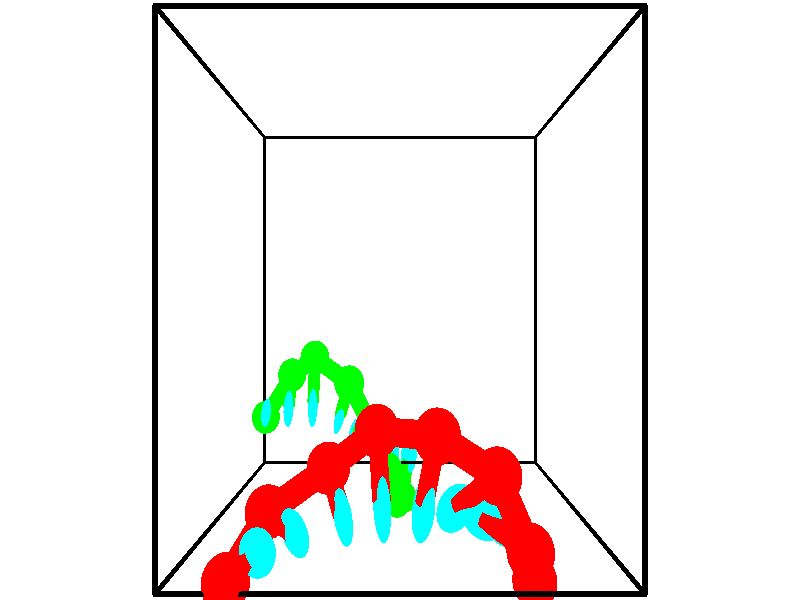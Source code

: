 // switches for output
#declare DRAW_BASES = 1; // possible values are 0, 1; only relevant for DNA ribbons
#declare DRAW_BASES_TYPE = 3; // possible values are 1, 2, 3; only relevant for DNA ribbons
#declare DRAW_FOG = 0; // set to 1 to enable fog

#include "colors.inc"

#include "transforms.inc"
background { rgb <1, 1, 1>}

#default {
   normal{
       ripples 0.25
       frequency 0.20
       turbulence 0.2
       lambda 5
   }
	finish {
		phong 0.1
		phong_size 40.
	}
}

// original window dimensions: 1024x640


// camera settings

camera {
	sky <-0, 1, 0>
	up <-0, 1, 0>
	right 1.6 * <1, 0, 0>
	location <2.5, 2.5, 11.1562>
	look_at <2.5, 2.5, 2.5>
	direction <0, 0, -8.6562>
	angle 67.0682
}


# declare cpy_camera_pos = <2.5, 2.5, 11.1562>;
# if (DRAW_FOG = 1)
fog {
	fog_type 2
	up vnormalize(cpy_camera_pos)
	color rgbt<1,1,1,0.3>
	distance 1e-5
	fog_alt 3e-3
	fog_offset 4
}
# end


// LIGHTS

# declare lum = 6;
global_settings {
	ambient_light rgb lum * <0.05, 0.05, 0.05>
	max_trace_level 15
}# declare cpy_direct_light_amount = 0.25;
light_source
{	1000 * <-1, -1, 1>,
	rgb lum * cpy_direct_light_amount
	parallel
}

light_source
{	1000 * <1, 1, -1>,
	rgb lum * cpy_direct_light_amount
	parallel
}

// strand 0

// nucleotide -1

// particle -1
sphere {
	<4.026018, -0.152931, 4.318145> 0.250000
	pigment { color rgbt <1,0,0,0> }
	no_shadow
}
cylinder {
	<3.825481, 0.118664, 4.103619>,  <3.705160, 0.281621, 3.974903>, 0.100000
	pigment { color rgbt <1,0,0,0> }
	no_shadow
}
cylinder {
	<3.825481, 0.118664, 4.103619>,  <4.026018, -0.152931, 4.318145>, 0.100000
	pigment { color rgbt <1,0,0,0> }
	no_shadow
}

// particle -1
sphere {
	<3.825481, 0.118664, 4.103619> 0.100000
	pigment { color rgbt <1,0,0,0> }
	no_shadow
}
sphere {
	0, 1
	scale<0.080000,0.200000,0.300000>
	matrix <-0.592002, 0.182872, 0.784915,
		0.631024, 0.711010, 0.310280,
		-0.501341, 0.678986, -0.536316,
		3.675079, 0.322360, 3.942724>
	pigment { color rgbt <0,1,1,0> }
	no_shadow
}
cylinder {
	<3.872255, 0.291914, 4.811960>,  <4.026018, -0.152931, 4.318145>, 0.130000
	pigment { color rgbt <1,0,0,0> }
	no_shadow
}

// nucleotide -1

// particle -1
sphere {
	<3.872255, 0.291914, 4.811960> 0.250000
	pigment { color rgbt <1,0,0,0> }
	no_shadow
}
cylinder {
	<3.609051, 0.385281, 4.525593>,  <3.451128, 0.441301, 4.353773>, 0.100000
	pigment { color rgbt <1,0,0,0> }
	no_shadow
}
cylinder {
	<3.609051, 0.385281, 4.525593>,  <3.872255, 0.291914, 4.811960>, 0.100000
	pigment { color rgbt <1,0,0,0> }
	no_shadow
}

// particle -1
sphere {
	<3.609051, 0.385281, 4.525593> 0.100000
	pigment { color rgbt <1,0,0,0> }
	no_shadow
}
sphere {
	0, 1
	scale<0.080000,0.200000,0.300000>
	matrix <-0.682783, 0.215971, 0.697971,
		0.317536, 0.948089, 0.017262,
		-0.658011, 0.233417, -0.715918,
		3.411648, 0.455306, 4.310817>
	pigment { color rgbt <0,1,1,0> }
	no_shadow
}
cylinder {
	<3.515359, 0.978608, 4.892867>,  <3.872255, 0.291914, 4.811960>, 0.130000
	pigment { color rgbt <1,0,0,0> }
	no_shadow
}

// nucleotide -1

// particle -1
sphere {
	<3.515359, 0.978608, 4.892867> 0.250000
	pigment { color rgbt <1,0,0,0> }
	no_shadow
}
cylinder {
	<3.281429, 0.752144, 4.660507>,  <3.141071, 0.616265, 4.521091>, 0.100000
	pigment { color rgbt <1,0,0,0> }
	no_shadow
}
cylinder {
	<3.281429, 0.752144, 4.660507>,  <3.515359, 0.978608, 4.892867>, 0.100000
	pigment { color rgbt <1,0,0,0> }
	no_shadow
}

// particle -1
sphere {
	<3.281429, 0.752144, 4.660507> 0.100000
	pigment { color rgbt <1,0,0,0> }
	no_shadow
}
sphere {
	0, 1
	scale<0.080000,0.200000,0.300000>
	matrix <-0.772223, 0.169382, 0.612357,
		-0.248298, 0.806705, -0.536260,
		-0.584825, -0.566160, -0.580898,
		3.105982, 0.582296, 4.486238>
	pigment { color rgbt <0,1,1,0> }
	no_shadow
}
cylinder {
	<2.893633, 1.302930, 4.792340>,  <3.515359, 0.978608, 4.892867>, 0.130000
	pigment { color rgbt <1,0,0,0> }
	no_shadow
}

// nucleotide -1

// particle -1
sphere {
	<2.893633, 1.302930, 4.792340> 0.250000
	pigment { color rgbt <1,0,0,0> }
	no_shadow
}
cylinder {
	<2.811253, 0.915707, 4.735142>,  <2.761824, 0.683373, 4.700823>, 0.100000
	pigment { color rgbt <1,0,0,0> }
	no_shadow
}
cylinder {
	<2.811253, 0.915707, 4.735142>,  <2.893633, 1.302930, 4.792340>, 0.100000
	pigment { color rgbt <1,0,0,0> }
	no_shadow
}

// particle -1
sphere {
	<2.811253, 0.915707, 4.735142> 0.100000
	pigment { color rgbt <1,0,0,0> }
	no_shadow
}
sphere {
	0, 1
	scale<0.080000,0.200000,0.300000>
	matrix <-0.896883, 0.128288, 0.423253,
		-0.391389, 0.215419, -0.894656,
		-0.205951, -0.968058, -0.142995,
		2.749467, 0.625289, 4.692243>
	pigment { color rgbt <0,1,1,0> }
	no_shadow
}
cylinder {
	<2.241884, 1.278781, 4.401033>,  <2.893633, 1.302930, 4.792340>, 0.130000
	pigment { color rgbt <1,0,0,0> }
	no_shadow
}

// nucleotide -1

// particle -1
sphere {
	<2.241884, 1.278781, 4.401033> 0.250000
	pigment { color rgbt <1,0,0,0> }
	no_shadow
}
cylinder {
	<2.279392, 0.914604, 4.562180>,  <2.301898, 0.696098, 4.658867>, 0.100000
	pigment { color rgbt <1,0,0,0> }
	no_shadow
}
cylinder {
	<2.279392, 0.914604, 4.562180>,  <2.241884, 1.278781, 4.401033>, 0.100000
	pigment { color rgbt <1,0,0,0> }
	no_shadow
}

// particle -1
sphere {
	<2.279392, 0.914604, 4.562180> 0.100000
	pigment { color rgbt <1,0,0,0> }
	no_shadow
}
sphere {
	0, 1
	scale<0.080000,0.200000,0.300000>
	matrix <-0.953650, 0.034076, 0.298982,
		-0.285934, -0.412229, -0.865048,
		0.093772, -0.910442, 0.402866,
		2.307524, 0.641471, 4.683039>
	pigment { color rgbt <0,1,1,0> }
	no_shadow
}
cylinder {
	<1.671173, 0.879855, 4.167941>,  <2.241884, 1.278781, 4.401033>, 0.130000
	pigment { color rgbt <1,0,0,0> }
	no_shadow
}

// nucleotide -1

// particle -1
sphere {
	<1.671173, 0.879855, 4.167941> 0.250000
	pigment { color rgbt <1,0,0,0> }
	no_shadow
}
cylinder {
	<1.798195, 0.712090, 4.508118>,  <1.874408, 0.611430, 4.712224>, 0.100000
	pigment { color rgbt <1,0,0,0> }
	no_shadow
}
cylinder {
	<1.798195, 0.712090, 4.508118>,  <1.671173, 0.879855, 4.167941>, 0.100000
	pigment { color rgbt <1,0,0,0> }
	no_shadow
}

// particle -1
sphere {
	<1.798195, 0.712090, 4.508118> 0.100000
	pigment { color rgbt <1,0,0,0> }
	no_shadow
}
sphere {
	0, 1
	scale<0.080000,0.200000,0.300000>
	matrix <-0.940422, -0.024371, 0.339135,
		-0.121512, -0.907468, -0.402166,
		0.317556, -0.419414, 0.850441,
		1.893462, 0.586266, 4.763250>
	pigment { color rgbt <0,1,1,0> }
	no_shadow
}
cylinder {
	<1.011344, 0.514752, 4.368951>,  <1.671173, 0.879855, 4.167941>, 0.130000
	pigment { color rgbt <1,0,0,0> }
	no_shadow
}

// nucleotide -1

// particle -1
sphere {
	<1.011344, 0.514752, 4.368951> 0.250000
	pigment { color rgbt <1,0,0,0> }
	no_shadow
}
cylinder {
	<1.239998, 0.507889, 4.697083>,  <1.377190, 0.503771, 4.893961>, 0.100000
	pigment { color rgbt <1,0,0,0> }
	no_shadow
}
cylinder {
	<1.239998, 0.507889, 4.697083>,  <1.011344, 0.514752, 4.368951>, 0.100000
	pigment { color rgbt <1,0,0,0> }
	no_shadow
}

// particle -1
sphere {
	<1.239998, 0.507889, 4.697083> 0.100000
	pigment { color rgbt <1,0,0,0> }
	no_shadow
}
sphere {
	0, 1
	scale<0.080000,0.200000,0.300000>
	matrix <-0.818046, -0.089301, 0.568177,
		0.063507, -0.995857, -0.065085,
		0.571635, -0.017159, 0.820328,
		1.411488, 0.502741, 4.943181>
	pigment { color rgbt <0,1,1,0> }
	no_shadow
}
cylinder {
	<0.679595, 0.045155, 4.850607>,  <1.011344, 0.514752, 4.368951>, 0.130000
	pigment { color rgbt <1,0,0,0> }
	no_shadow
}

// nucleotide -1

// particle -1
sphere {
	<0.679595, 0.045155, 4.850607> 0.250000
	pigment { color rgbt <1,0,0,0> }
	no_shadow
}
cylinder {
	<0.919411, 0.268322, 5.080139>,  <1.063300, 0.402222, 5.217858>, 0.100000
	pigment { color rgbt <1,0,0,0> }
	no_shadow
}
cylinder {
	<0.919411, 0.268322, 5.080139>,  <0.679595, 0.045155, 4.850607>, 0.100000
	pigment { color rgbt <1,0,0,0> }
	no_shadow
}

// particle -1
sphere {
	<0.919411, 0.268322, 5.080139> 0.100000
	pigment { color rgbt <1,0,0,0> }
	no_shadow
}
sphere {
	0, 1
	scale<0.080000,0.200000,0.300000>
	matrix <-0.580826, -0.189969, 0.791551,
		0.550630, -0.807861, 0.210159,
		0.599540, 0.557917, 0.573830,
		1.099273, 0.435697, 5.252288>
	pigment { color rgbt <0,1,1,0> }
	no_shadow
}
// strand 1

// nucleotide -1

// particle -1
sphere {
	<0.034750, 0.705865, 0.057870> 0.250000
	pigment { color rgbt <0,1,0,0> }
	no_shadow
}
cylinder {
	<0.119789, 0.803345, 0.436375>,  <0.170813, 0.861832, 0.663478>, 0.100000
	pigment { color rgbt <0,1,0,0> }
	no_shadow
}
cylinder {
	<0.119789, 0.803345, 0.436375>,  <0.034750, 0.705865, 0.057870>, 0.100000
	pigment { color rgbt <0,1,0,0> }
	no_shadow
}

// particle -1
sphere {
	<0.119789, 0.803345, 0.436375> 0.100000
	pigment { color rgbt <0,1,0,0> }
	no_shadow
}
sphere {
	0, 1
	scale<0.080000,0.200000,0.300000>
	matrix <0.974791, -0.119998, -0.188104,
		0.067709, 0.962399, -0.263067,
		0.212599, 0.243699, 0.946262,
		0.183569, 0.876454, 0.720253>
	pigment { color rgbt <0,1,1,0> }
	no_shadow
}
cylinder {
	<0.533544, 1.360343, 0.139493>,  <0.034750, 0.705865, 0.057870>, 0.130000
	pigment { color rgbt <0,1,0,0> }
	no_shadow
}

// nucleotide -1

// particle -1
sphere {
	<0.533544, 1.360343, 0.139493> 0.250000
	pigment { color rgbt <0,1,0,0> }
	no_shadow
}
cylinder {
	<0.553209, 1.113678, 0.453770>,  <0.565008, 0.965679, 0.642336>, 0.100000
	pigment { color rgbt <0,1,0,0> }
	no_shadow
}
cylinder {
	<0.553209, 1.113678, 0.453770>,  <0.533544, 1.360343, 0.139493>, 0.100000
	pigment { color rgbt <0,1,0,0> }
	no_shadow
}

// particle -1
sphere {
	<0.553209, 1.113678, 0.453770> 0.100000
	pigment { color rgbt <0,1,0,0> }
	no_shadow
}
sphere {
	0, 1
	scale<0.080000,0.200000,0.300000>
	matrix <0.998445, 0.009650, -0.054901,
		0.026274, 0.787169, 0.616178,
		0.049163, -0.616662, 0.785691,
		0.567958, 0.928679, 0.689477>
	pigment { color rgbt <0,1,1,0> }
	no_shadow
}
cylinder {
	<1.020838, 1.659410, 0.650649>,  <0.533544, 1.360343, 0.139493>, 0.130000
	pigment { color rgbt <0,1,0,0> }
	no_shadow
}

// nucleotide -1

// particle -1
sphere {
	<1.020838, 1.659410, 0.650649> 0.250000
	pigment { color rgbt <0,1,0,0> }
	no_shadow
}
cylinder {
	<1.002748, 1.260071, 0.664841>,  <0.991895, 1.020468, 0.673356>, 0.100000
	pigment { color rgbt <0,1,0,0> }
	no_shadow
}
cylinder {
	<1.002748, 1.260071, 0.664841>,  <1.020838, 1.659410, 0.650649>, 0.100000
	pigment { color rgbt <0,1,0,0> }
	no_shadow
}

// particle -1
sphere {
	<1.002748, 1.260071, 0.664841> 0.100000
	pigment { color rgbt <0,1,0,0> }
	no_shadow
}
sphere {
	0, 1
	scale<0.080000,0.200000,0.300000>
	matrix <0.994600, -0.048317, -0.091846,
		0.093408, 0.031134, 0.995141,
		-0.045223, -0.998347, 0.035479,
		0.989182, 0.960567, 0.675484>
	pigment { color rgbt <0,1,1,0> }
	no_shadow
}
cylinder {
	<1.645202, 1.330583, 0.983442>,  <1.020838, 1.659410, 0.650649>, 0.130000
	pigment { color rgbt <0,1,0,0> }
	no_shadow
}

// nucleotide -1

// particle -1
sphere {
	<1.645202, 1.330583, 0.983442> 0.250000
	pigment { color rgbt <0,1,0,0> }
	no_shadow
}
cylinder {
	<1.530540, 1.023033, 0.754826>,  <1.461744, 0.838503, 0.617656>, 0.100000
	pigment { color rgbt <0,1,0,0> }
	no_shadow
}
cylinder {
	<1.530540, 1.023033, 0.754826>,  <1.645202, 1.330583, 0.983442>, 0.100000
	pigment { color rgbt <0,1,0,0> }
	no_shadow
}

// particle -1
sphere {
	<1.530540, 1.023033, 0.754826> 0.100000
	pigment { color rgbt <0,1,0,0> }
	no_shadow
}
sphere {
	0, 1
	scale<0.080000,0.200000,0.300000>
	matrix <0.951888, -0.296049, -0.079150,
		-0.108348, -0.566732, 0.816747,
		-0.286654, -0.768876, -0.571541,
		1.444544, 0.792370, 0.583363>
	pigment { color rgbt <0,1,1,0> }
	no_shadow
}
cylinder {
	<2.050129, 0.694566, 1.099279>,  <1.645202, 1.330583, 0.983442>, 0.130000
	pigment { color rgbt <0,1,0,0> }
	no_shadow
}

// nucleotide -1

// particle -1
sphere {
	<2.050129, 0.694566, 1.099279> 0.250000
	pigment { color rgbt <0,1,0,0> }
	no_shadow
}
cylinder {
	<1.875874, 0.630669, 0.744946>,  <1.771320, 0.592331, 0.532346>, 0.100000
	pigment { color rgbt <0,1,0,0> }
	no_shadow
}
cylinder {
	<1.875874, 0.630669, 0.744946>,  <2.050129, 0.694566, 1.099279>, 0.100000
	pigment { color rgbt <0,1,0,0> }
	no_shadow
}

// particle -1
sphere {
	<1.875874, 0.630669, 0.744946> 0.100000
	pigment { color rgbt <0,1,0,0> }
	no_shadow
}
sphere {
	0, 1
	scale<0.080000,0.200000,0.300000>
	matrix <0.850312, -0.395867, -0.346784,
		-0.295276, -0.904307, 0.308286,
		-0.435639, -0.159743, -0.885833,
		1.745182, 0.582746, 0.479196>
	pigment { color rgbt <0,1,1,0> }
	no_shadow
}
cylinder {
	<2.292258, 0.080723, 0.876713>,  <2.050129, 0.694566, 1.099279>, 0.130000
	pigment { color rgbt <0,1,0,0> }
	no_shadow
}

// nucleotide -1

// particle -1
sphere {
	<2.292258, 0.080723, 0.876713> 0.250000
	pigment { color rgbt <0,1,0,0> }
	no_shadow
}
cylinder {
	<2.169039, 0.217056, 0.521423>,  <2.095107, 0.298856, 0.308250>, 0.100000
	pigment { color rgbt <0,1,0,0> }
	no_shadow
}
cylinder {
	<2.169039, 0.217056, 0.521423>,  <2.292258, 0.080723, 0.876713>, 0.100000
	pigment { color rgbt <0,1,0,0> }
	no_shadow
}

// particle -1
sphere {
	<2.169039, 0.217056, 0.521423> 0.100000
	pigment { color rgbt <0,1,0,0> }
	no_shadow
}
sphere {
	0, 1
	scale<0.080000,0.200000,0.300000>
	matrix <0.896539, -0.208378, -0.390891,
		-0.318314, -0.916740, -0.241380,
		-0.308047, 0.340833, -0.888223,
		2.076624, 0.319306, 0.254956>
	pigment { color rgbt <0,1,1,0> }
	no_shadow
}
cylinder {
	<2.444437, -0.505639, 0.284329>,  <2.292258, 0.080723, 0.876713>, 0.130000
	pigment { color rgbt <0,1,0,0> }
	no_shadow
}

// nucleotide -1

// particle -1
sphere {
	<2.444437, -0.505639, 0.284329> 0.250000
	pigment { color rgbt <0,1,0,0> }
	no_shadow
}
cylinder {
	<2.392111, -0.155006, 0.099075>,  <2.360715, 0.055373, -0.012077>, 0.100000
	pigment { color rgbt <0,1,0,0> }
	no_shadow
}
cylinder {
	<2.392111, -0.155006, 0.099075>,  <2.444437, -0.505639, 0.284329>, 0.100000
	pigment { color rgbt <0,1,0,0> }
	no_shadow
}

// particle -1
sphere {
	<2.392111, -0.155006, 0.099075> 0.100000
	pigment { color rgbt <0,1,0,0> }
	no_shadow
}
sphere {
	0, 1
	scale<0.080000,0.200000,0.300000>
	matrix <0.811041, -0.174042, -0.558499,
		-0.570174, -0.448681, -0.688176,
		-0.130816, 0.876581, -0.463133,
		2.352866, 0.107968, -0.039865>
	pigment { color rgbt <0,1,1,0> }
	no_shadow
}
cylinder {
	<2.563336, -0.649247, -0.425124>,  <2.444437, -0.505639, 0.284329>, 0.130000
	pigment { color rgbt <0,1,0,0> }
	no_shadow
}

// nucleotide -1

// particle -1
sphere {
	<2.563336, -0.649247, -0.425124> 0.250000
	pigment { color rgbt <0,1,0,0> }
	no_shadow
}
cylinder {
	<2.622625, -0.257713, -0.368675>,  <2.658199, -0.022793, -0.334806>, 0.100000
	pigment { color rgbt <0,1,0,0> }
	no_shadow
}
cylinder {
	<2.622625, -0.257713, -0.368675>,  <2.563336, -0.649247, -0.425124>, 0.100000
	pigment { color rgbt <0,1,0,0> }
	no_shadow
}

// particle -1
sphere {
	<2.622625, -0.257713, -0.368675> 0.100000
	pigment { color rgbt <0,1,0,0> }
	no_shadow
}
sphere {
	0, 1
	scale<0.080000,0.200000,0.300000>
	matrix <0.755791, -0.020086, -0.654505,
		-0.637816, 0.203673, -0.742770,
		0.148224, 0.978833, 0.141123,
		2.667093, 0.035937, -0.326338>
	pigment { color rgbt <0,1,1,0> }
	no_shadow
}
// box output
cylinder {
	<0.000000, 0.000000, 0.000000>,  <5.000000, 0.000000, 0.000000>, 0.025000
	pigment { color rgbt <0,0,0,0> }
	no_shadow
}
cylinder {
	<0.000000, 0.000000, 0.000000>,  <0.000000, 5.000000, 0.000000>, 0.025000
	pigment { color rgbt <0,0,0,0> }
	no_shadow
}
cylinder {
	<0.000000, 0.000000, 0.000000>,  <0.000000, 0.000000, 5.000000>, 0.025000
	pigment { color rgbt <0,0,0,0> }
	no_shadow
}
cylinder {
	<5.000000, 5.000000, 5.000000>,  <0.000000, 5.000000, 5.000000>, 0.025000
	pigment { color rgbt <0,0,0,0> }
	no_shadow
}
cylinder {
	<5.000000, 5.000000, 5.000000>,  <5.000000, 0.000000, 5.000000>, 0.025000
	pigment { color rgbt <0,0,0,0> }
	no_shadow
}
cylinder {
	<5.000000, 5.000000, 5.000000>,  <5.000000, 5.000000, 0.000000>, 0.025000
	pigment { color rgbt <0,0,0,0> }
	no_shadow
}
cylinder {
	<0.000000, 0.000000, 5.000000>,  <0.000000, 5.000000, 5.000000>, 0.025000
	pigment { color rgbt <0,0,0,0> }
	no_shadow
}
cylinder {
	<0.000000, 0.000000, 5.000000>,  <5.000000, 0.000000, 5.000000>, 0.025000
	pigment { color rgbt <0,0,0,0> }
	no_shadow
}
cylinder {
	<5.000000, 5.000000, 0.000000>,  <0.000000, 5.000000, 0.000000>, 0.025000
	pigment { color rgbt <0,0,0,0> }
	no_shadow
}
cylinder {
	<5.000000, 5.000000, 0.000000>,  <5.000000, 0.000000, 0.000000>, 0.025000
	pigment { color rgbt <0,0,0,0> }
	no_shadow
}
cylinder {
	<5.000000, 0.000000, 5.000000>,  <5.000000, 0.000000, 0.000000>, 0.025000
	pigment { color rgbt <0,0,0,0> }
	no_shadow
}
cylinder {
	<0.000000, 5.000000, 0.000000>,  <0.000000, 5.000000, 5.000000>, 0.025000
	pigment { color rgbt <0,0,0,0> }
	no_shadow
}
// end of box output
